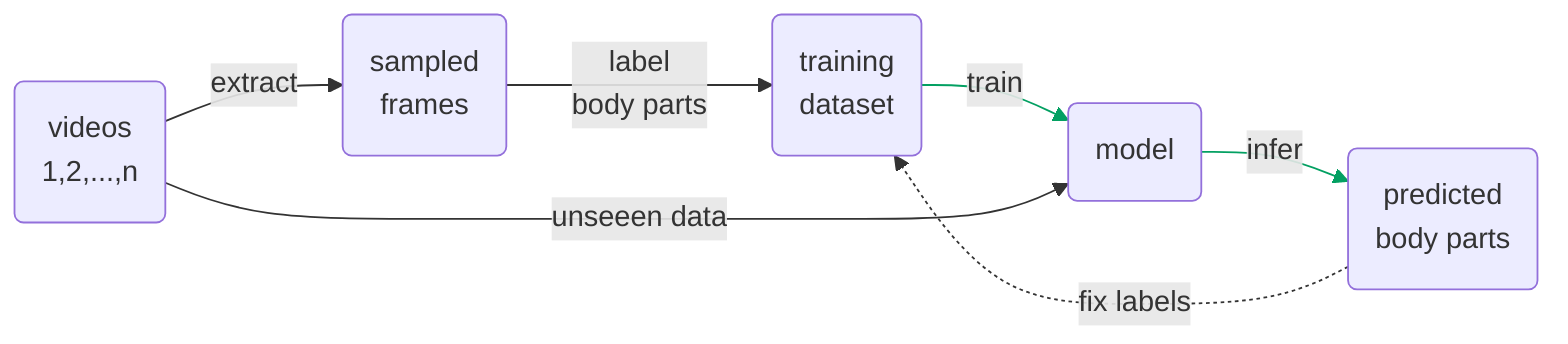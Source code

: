 flowchart LR
    classDef emphasis fill:#03A062;

    videos("videos\n 1,2,...,n")
    videos -->|extract| frames("sampled\n frames")
    frames -->|label\n body parts| labels("training\n dataset")
    labels -->|train| model
    model("model") -->|infer| predictions("predicted\n body parts")
    predictions -.->|fix labels| labels
    videos -->|unseeen data| model

    linkStyle 2 stroke:#03A062, color:;
    linkStyle 3 stroke:#03A062, color:;